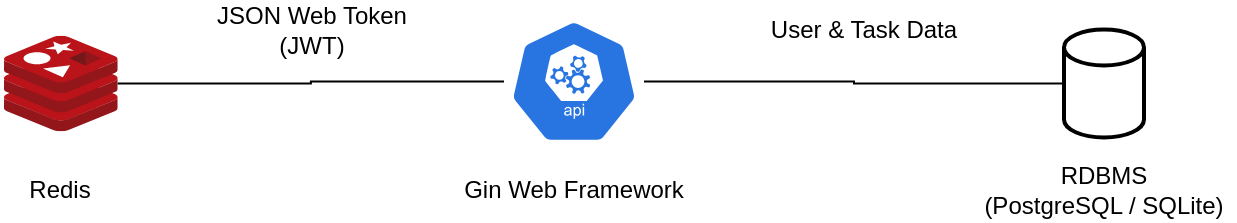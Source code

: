 <mxfile version="17.4.2" type="device"><diagram id="75UpIvUbDFdIOOZ98PZi" name="ページ1"><mxGraphModel dx="974" dy="580" grid="1" gridSize="10" guides="1" tooltips="1" connect="1" arrows="1" fold="1" page="1" pageScale="1" pageWidth="827" pageHeight="1169" math="0" shadow="0"><root><mxCell id="0"/><mxCell id="1" parent="0"/><mxCell id="V16tDPLpfDNshO7M36Jb-1" value="" style="sketch=0;aspect=fixed;html=1;points=[];align=center;image;fontSize=12;image=img/lib/mscae/Cache_Redis_Product.svg;" parent="1" vertex="1"><mxGeometry x="110" y="187.88" width="56.85" height="47.76" as="geometry"/></mxCell><mxCell id="Y-I7bdIcs7gPimouhqxy-1" style="edgeStyle=orthogonalEdgeStyle;rounded=0;orthogonalLoop=1;jettySize=auto;html=1;endArrow=none;endFill=0;" edge="1" parent="1" source="V16tDPLpfDNshO7M36Jb-5" target="V16tDPLpfDNshO7M36Jb-1"><mxGeometry relative="1" as="geometry"/></mxCell><mxCell id="Y-I7bdIcs7gPimouhqxy-2" style="edgeStyle=orthogonalEdgeStyle;rounded=0;orthogonalLoop=1;jettySize=auto;html=1;entryX=0;entryY=0.5;entryDx=0;entryDy=0;entryPerimeter=0;endArrow=none;endFill=0;" edge="1" parent="1" source="V16tDPLpfDNshO7M36Jb-5" target="V16tDPLpfDNshO7M36Jb-12"><mxGeometry relative="1" as="geometry"/></mxCell><mxCell id="V16tDPLpfDNshO7M36Jb-5" value="" style="sketch=0;html=1;dashed=0;whitespace=wrap;fillColor=#2875E2;strokeColor=#ffffff;points=[[0.005,0.63,0],[0.1,0.2,0],[0.9,0.2,0],[0.5,0,0],[0.995,0.63,0],[0.72,0.99,0],[0.5,1,0],[0.28,0.99,0]];shape=mxgraph.kubernetes.icon;prIcon=api" parent="1" vertex="1"><mxGeometry x="360" y="179.76" width="70" height="62" as="geometry"/></mxCell><mxCell id="V16tDPLpfDNshO7M36Jb-12" value="" style="strokeWidth=2;html=1;shape=mxgraph.flowchart.database;whiteSpace=wrap;" parent="1" vertex="1"><mxGeometry x="640" y="184.76" width="40" height="54" as="geometry"/></mxCell><mxCell id="V16tDPLpfDNshO7M36Jb-14" value="Gin Web Framework" style="text;html=1;strokeColor=none;fillColor=none;align=center;verticalAlign=middle;whiteSpace=wrap;rounded=0;" parent="1" vertex="1"><mxGeometry x="335" y="250" width="120" height="30" as="geometry"/></mxCell><mxCell id="V16tDPLpfDNshO7M36Jb-15" value="RDBMS&lt;br&gt;(PostgreSQL / SQLite)" style="text;html=1;strokeColor=none;fillColor=none;align=center;verticalAlign=middle;whiteSpace=wrap;rounded=0;" parent="1" vertex="1"><mxGeometry x="595" y="250" width="130" height="30" as="geometry"/></mxCell><mxCell id="V16tDPLpfDNshO7M36Jb-19" style="edgeStyle=orthogonalEdgeStyle;rounded=0;orthogonalLoop=1;jettySize=auto;html=1;exitX=0.5;exitY=1;exitDx=0;exitDy=0;" parent="1" edge="1"><mxGeometry relative="1" as="geometry"><mxPoint x="395" y="271.76" as="sourcePoint"/><mxPoint x="395" y="271.76" as="targetPoint"/></mxGeometry></mxCell><mxCell id="V16tDPLpfDNshO7M36Jb-20" value="Redis" style="text;html=1;strokeColor=none;fillColor=none;align=center;verticalAlign=middle;whiteSpace=wrap;rounded=0;" parent="1" vertex="1"><mxGeometry x="108.43" y="250" width="60" height="30" as="geometry"/></mxCell><mxCell id="V16tDPLpfDNshO7M36Jb-21" value="JSON Web Token (JWT)" style="text;html=1;strokeColor=none;fillColor=none;align=center;verticalAlign=middle;whiteSpace=wrap;rounded=0;" parent="1" vertex="1"><mxGeometry x="210" y="170" width="108" height="30" as="geometry"/></mxCell><mxCell id="V16tDPLpfDNshO7M36Jb-22" value="User &amp;amp; Task Data" style="text;html=1;strokeColor=none;fillColor=none;align=center;verticalAlign=middle;whiteSpace=wrap;rounded=0;" parent="1" vertex="1"><mxGeometry x="490" y="170" width="100" height="30" as="geometry"/></mxCell></root></mxGraphModel></diagram></mxfile>